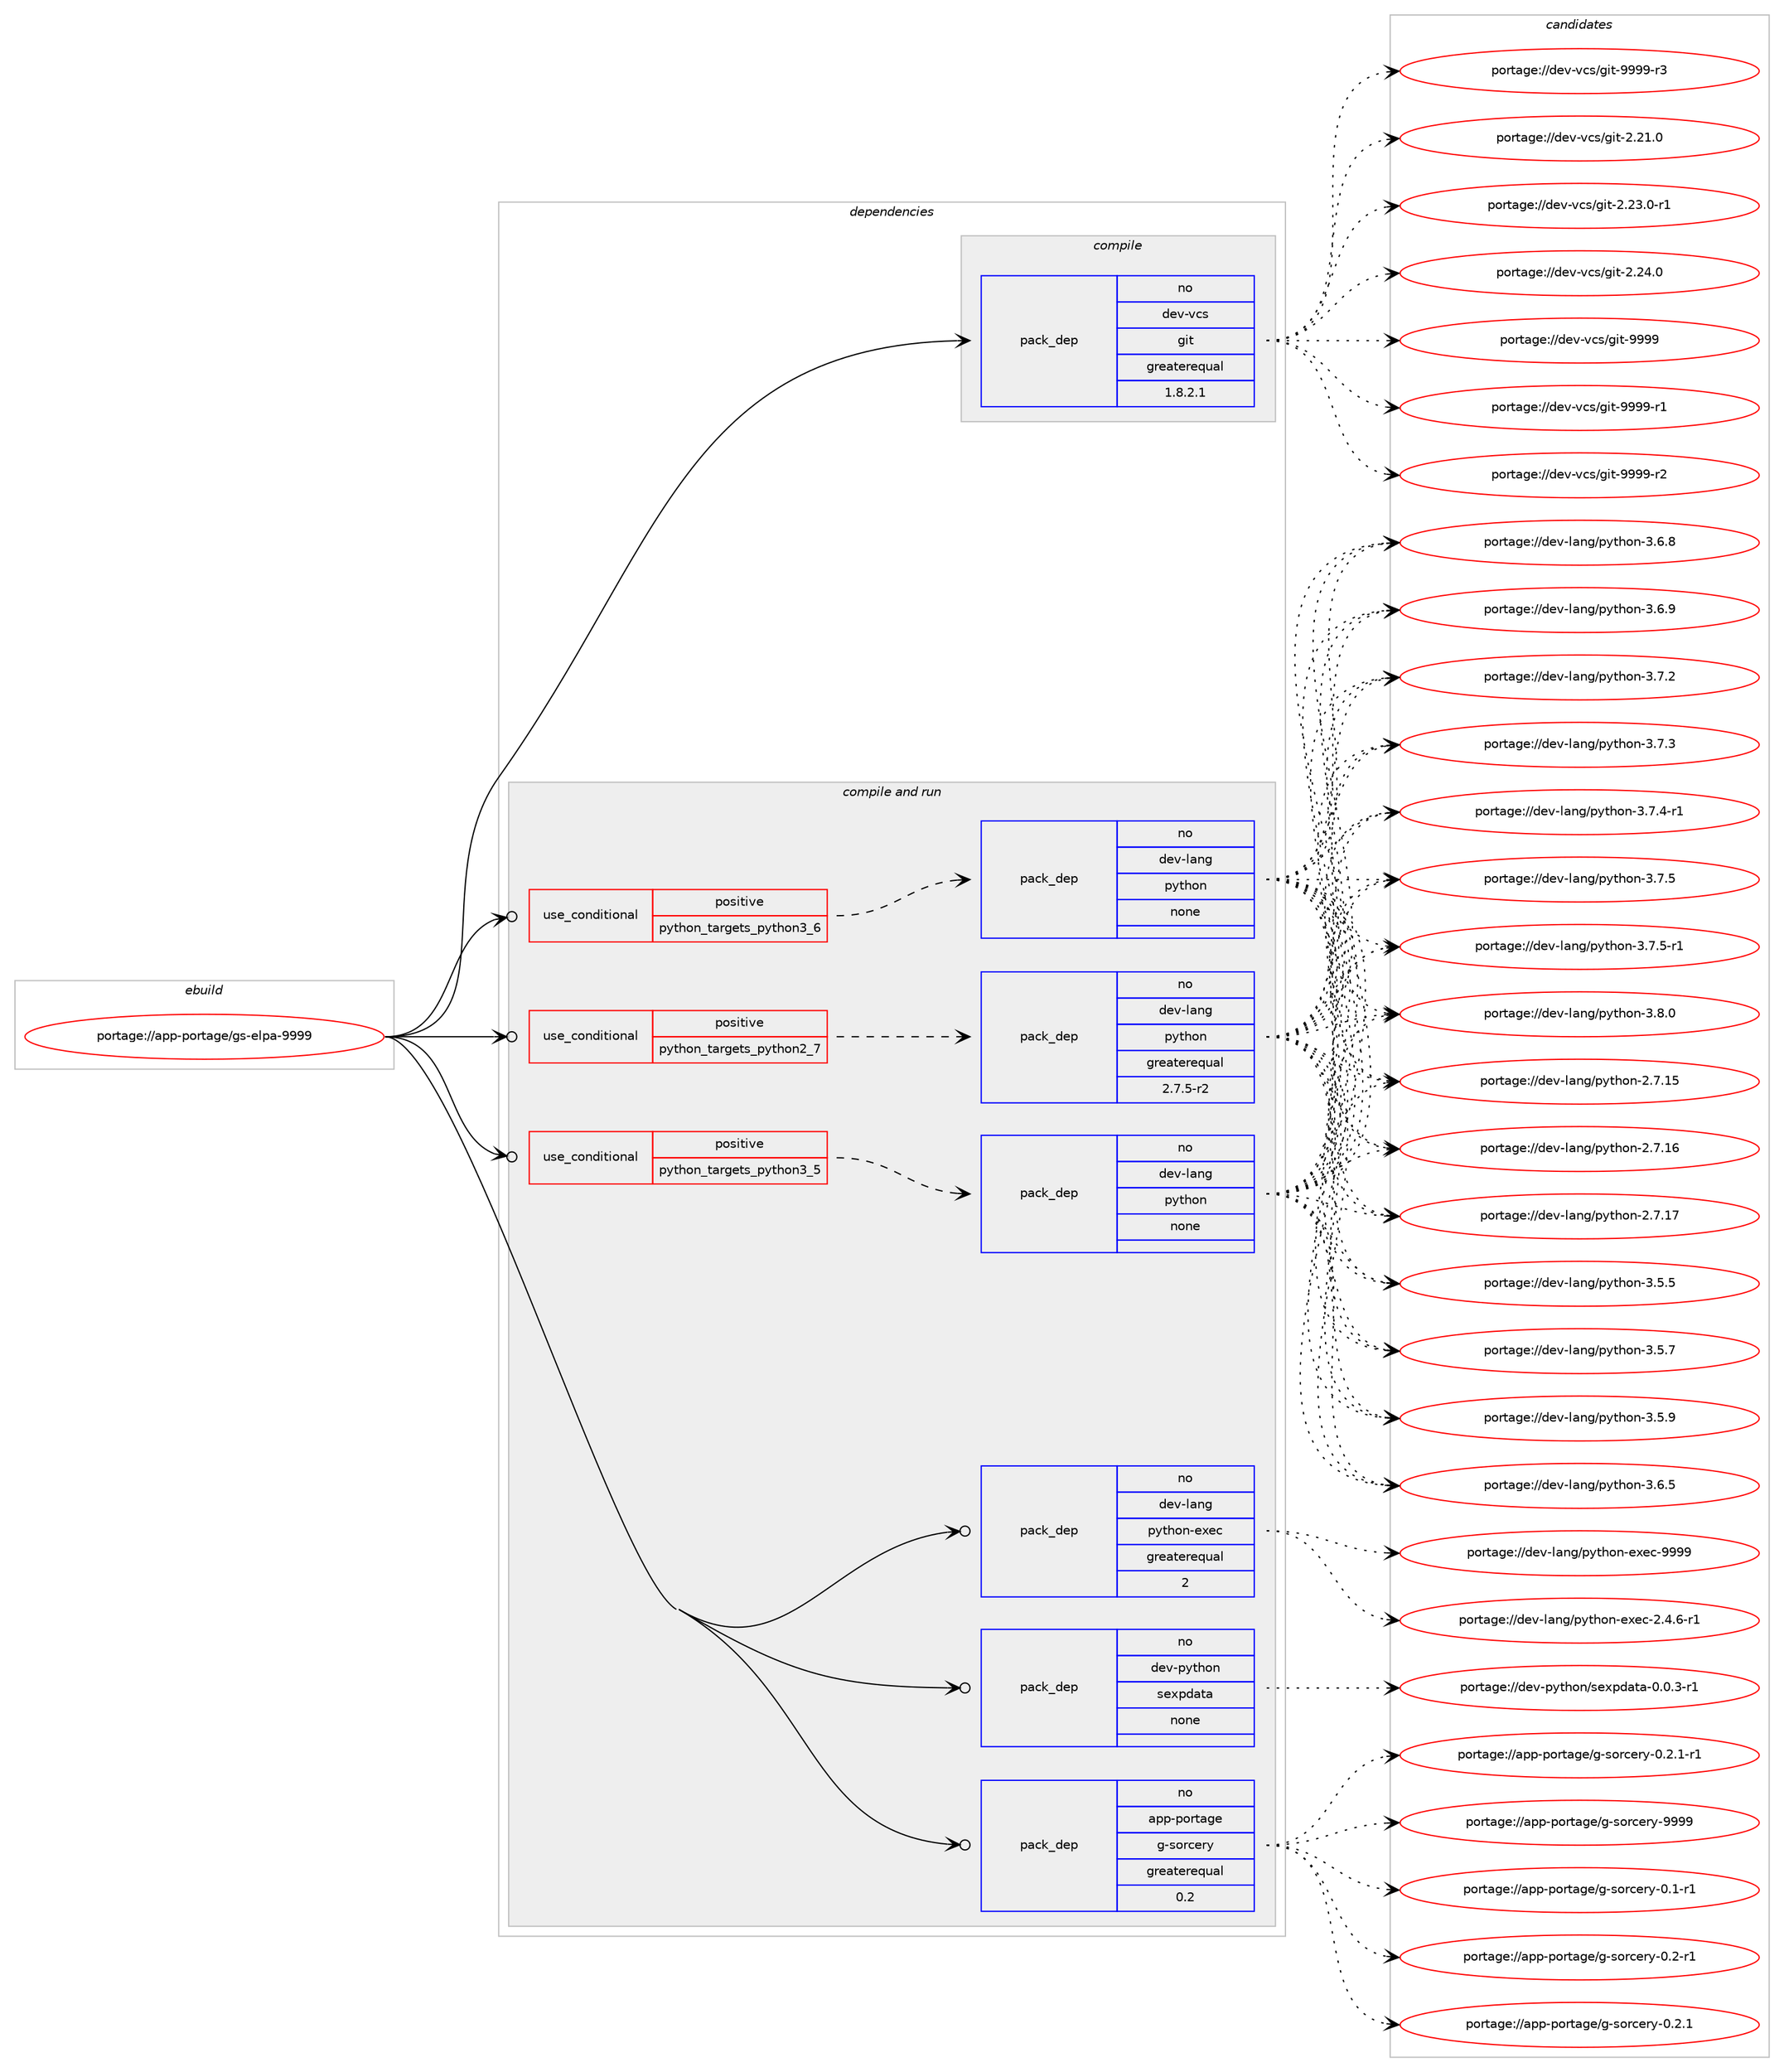 digraph prolog {

# *************
# Graph options
# *************

newrank=true;
concentrate=true;
compound=true;
graph [rankdir=LR,fontname=Helvetica,fontsize=10,ranksep=1.5];#, ranksep=2.5, nodesep=0.2];
edge  [arrowhead=vee];
node  [fontname=Helvetica,fontsize=10];

# **********
# The ebuild
# **********

subgraph cluster_leftcol {
color=gray;
rank=same;
label=<<i>ebuild</i>>;
id [label="portage://app-portage/gs-elpa-9999", color=red, width=4, href="../app-portage/gs-elpa-9999.svg"];
}

# ****************
# The dependencies
# ****************

subgraph cluster_midcol {
color=gray;
label=<<i>dependencies</i>>;
subgraph cluster_compile {
fillcolor="#eeeeee";
style=filled;
label=<<i>compile</i>>;
subgraph pack30528 {
dependency41432 [label=<<TABLE BORDER="0" CELLBORDER="1" CELLSPACING="0" CELLPADDING="4" WIDTH="220"><TR><TD ROWSPAN="6" CELLPADDING="30">pack_dep</TD></TR><TR><TD WIDTH="110">no</TD></TR><TR><TD>dev-vcs</TD></TR><TR><TD>git</TD></TR><TR><TD>greaterequal</TD></TR><TR><TD>1.8.2.1</TD></TR></TABLE>>, shape=none, color=blue];
}
id:e -> dependency41432:w [weight=20,style="solid",arrowhead="vee"];
}
subgraph cluster_compileandrun {
fillcolor="#eeeeee";
style=filled;
label=<<i>compile and run</i>>;
subgraph cond10217 {
dependency41433 [label=<<TABLE BORDER="0" CELLBORDER="1" CELLSPACING="0" CELLPADDING="4"><TR><TD ROWSPAN="3" CELLPADDING="10">use_conditional</TD></TR><TR><TD>positive</TD></TR><TR><TD>python_targets_python2_7</TD></TR></TABLE>>, shape=none, color=red];
subgraph pack30529 {
dependency41434 [label=<<TABLE BORDER="0" CELLBORDER="1" CELLSPACING="0" CELLPADDING="4" WIDTH="220"><TR><TD ROWSPAN="6" CELLPADDING="30">pack_dep</TD></TR><TR><TD WIDTH="110">no</TD></TR><TR><TD>dev-lang</TD></TR><TR><TD>python</TD></TR><TR><TD>greaterequal</TD></TR><TR><TD>2.7.5-r2</TD></TR></TABLE>>, shape=none, color=blue];
}
dependency41433:e -> dependency41434:w [weight=20,style="dashed",arrowhead="vee"];
}
id:e -> dependency41433:w [weight=20,style="solid",arrowhead="odotvee"];
subgraph cond10218 {
dependency41435 [label=<<TABLE BORDER="0" CELLBORDER="1" CELLSPACING="0" CELLPADDING="4"><TR><TD ROWSPAN="3" CELLPADDING="10">use_conditional</TD></TR><TR><TD>positive</TD></TR><TR><TD>python_targets_python3_5</TD></TR></TABLE>>, shape=none, color=red];
subgraph pack30530 {
dependency41436 [label=<<TABLE BORDER="0" CELLBORDER="1" CELLSPACING="0" CELLPADDING="4" WIDTH="220"><TR><TD ROWSPAN="6" CELLPADDING="30">pack_dep</TD></TR><TR><TD WIDTH="110">no</TD></TR><TR><TD>dev-lang</TD></TR><TR><TD>python</TD></TR><TR><TD>none</TD></TR><TR><TD></TD></TR></TABLE>>, shape=none, color=blue];
}
dependency41435:e -> dependency41436:w [weight=20,style="dashed",arrowhead="vee"];
}
id:e -> dependency41435:w [weight=20,style="solid",arrowhead="odotvee"];
subgraph cond10219 {
dependency41437 [label=<<TABLE BORDER="0" CELLBORDER="1" CELLSPACING="0" CELLPADDING="4"><TR><TD ROWSPAN="3" CELLPADDING="10">use_conditional</TD></TR><TR><TD>positive</TD></TR><TR><TD>python_targets_python3_6</TD></TR></TABLE>>, shape=none, color=red];
subgraph pack30531 {
dependency41438 [label=<<TABLE BORDER="0" CELLBORDER="1" CELLSPACING="0" CELLPADDING="4" WIDTH="220"><TR><TD ROWSPAN="6" CELLPADDING="30">pack_dep</TD></TR><TR><TD WIDTH="110">no</TD></TR><TR><TD>dev-lang</TD></TR><TR><TD>python</TD></TR><TR><TD>none</TD></TR><TR><TD></TD></TR></TABLE>>, shape=none, color=blue];
}
dependency41437:e -> dependency41438:w [weight=20,style="dashed",arrowhead="vee"];
}
id:e -> dependency41437:w [weight=20,style="solid",arrowhead="odotvee"];
subgraph pack30532 {
dependency41439 [label=<<TABLE BORDER="0" CELLBORDER="1" CELLSPACING="0" CELLPADDING="4" WIDTH="220"><TR><TD ROWSPAN="6" CELLPADDING="30">pack_dep</TD></TR><TR><TD WIDTH="110">no</TD></TR><TR><TD>app-portage</TD></TR><TR><TD>g-sorcery</TD></TR><TR><TD>greaterequal</TD></TR><TR><TD>0.2</TD></TR></TABLE>>, shape=none, color=blue];
}
id:e -> dependency41439:w [weight=20,style="solid",arrowhead="odotvee"];
subgraph pack30533 {
dependency41440 [label=<<TABLE BORDER="0" CELLBORDER="1" CELLSPACING="0" CELLPADDING="4" WIDTH="220"><TR><TD ROWSPAN="6" CELLPADDING="30">pack_dep</TD></TR><TR><TD WIDTH="110">no</TD></TR><TR><TD>dev-lang</TD></TR><TR><TD>python-exec</TD></TR><TR><TD>greaterequal</TD></TR><TR><TD>2</TD></TR></TABLE>>, shape=none, color=blue];
}
id:e -> dependency41440:w [weight=20,style="solid",arrowhead="odotvee"];
subgraph pack30534 {
dependency41441 [label=<<TABLE BORDER="0" CELLBORDER="1" CELLSPACING="0" CELLPADDING="4" WIDTH="220"><TR><TD ROWSPAN="6" CELLPADDING="30">pack_dep</TD></TR><TR><TD WIDTH="110">no</TD></TR><TR><TD>dev-python</TD></TR><TR><TD>sexpdata</TD></TR><TR><TD>none</TD></TR><TR><TD></TD></TR></TABLE>>, shape=none, color=blue];
}
id:e -> dependency41441:w [weight=20,style="solid",arrowhead="odotvee"];
}
subgraph cluster_run {
fillcolor="#eeeeee";
style=filled;
label=<<i>run</i>>;
}
}

# **************
# The candidates
# **************

subgraph cluster_choices {
rank=same;
color=gray;
label=<<i>candidates</i>>;

subgraph choice30528 {
color=black;
nodesep=1;
choiceportage10010111845118991154710310511645504650494648 [label="portage://dev-vcs/git-2.21.0", color=red, width=4,href="../dev-vcs/git-2.21.0.svg"];
choiceportage100101118451189911547103105116455046505146484511449 [label="portage://dev-vcs/git-2.23.0-r1", color=red, width=4,href="../dev-vcs/git-2.23.0-r1.svg"];
choiceportage10010111845118991154710310511645504650524648 [label="portage://dev-vcs/git-2.24.0", color=red, width=4,href="../dev-vcs/git-2.24.0.svg"];
choiceportage1001011184511899115471031051164557575757 [label="portage://dev-vcs/git-9999", color=red, width=4,href="../dev-vcs/git-9999.svg"];
choiceportage10010111845118991154710310511645575757574511449 [label="portage://dev-vcs/git-9999-r1", color=red, width=4,href="../dev-vcs/git-9999-r1.svg"];
choiceportage10010111845118991154710310511645575757574511450 [label="portage://dev-vcs/git-9999-r2", color=red, width=4,href="../dev-vcs/git-9999-r2.svg"];
choiceportage10010111845118991154710310511645575757574511451 [label="portage://dev-vcs/git-9999-r3", color=red, width=4,href="../dev-vcs/git-9999-r3.svg"];
dependency41432:e -> choiceportage10010111845118991154710310511645504650494648:w [style=dotted,weight="100"];
dependency41432:e -> choiceportage100101118451189911547103105116455046505146484511449:w [style=dotted,weight="100"];
dependency41432:e -> choiceportage10010111845118991154710310511645504650524648:w [style=dotted,weight="100"];
dependency41432:e -> choiceportage1001011184511899115471031051164557575757:w [style=dotted,weight="100"];
dependency41432:e -> choiceportage10010111845118991154710310511645575757574511449:w [style=dotted,weight="100"];
dependency41432:e -> choiceportage10010111845118991154710310511645575757574511450:w [style=dotted,weight="100"];
dependency41432:e -> choiceportage10010111845118991154710310511645575757574511451:w [style=dotted,weight="100"];
}
subgraph choice30529 {
color=black;
nodesep=1;
choiceportage10010111845108971101034711212111610411111045504655464953 [label="portage://dev-lang/python-2.7.15", color=red, width=4,href="../dev-lang/python-2.7.15.svg"];
choiceportage10010111845108971101034711212111610411111045504655464954 [label="portage://dev-lang/python-2.7.16", color=red, width=4,href="../dev-lang/python-2.7.16.svg"];
choiceportage10010111845108971101034711212111610411111045504655464955 [label="portage://dev-lang/python-2.7.17", color=red, width=4,href="../dev-lang/python-2.7.17.svg"];
choiceportage100101118451089711010347112121116104111110455146534653 [label="portage://dev-lang/python-3.5.5", color=red, width=4,href="../dev-lang/python-3.5.5.svg"];
choiceportage100101118451089711010347112121116104111110455146534655 [label="portage://dev-lang/python-3.5.7", color=red, width=4,href="../dev-lang/python-3.5.7.svg"];
choiceportage100101118451089711010347112121116104111110455146534657 [label="portage://dev-lang/python-3.5.9", color=red, width=4,href="../dev-lang/python-3.5.9.svg"];
choiceportage100101118451089711010347112121116104111110455146544653 [label="portage://dev-lang/python-3.6.5", color=red, width=4,href="../dev-lang/python-3.6.5.svg"];
choiceportage100101118451089711010347112121116104111110455146544656 [label="portage://dev-lang/python-3.6.8", color=red, width=4,href="../dev-lang/python-3.6.8.svg"];
choiceportage100101118451089711010347112121116104111110455146544657 [label="portage://dev-lang/python-3.6.9", color=red, width=4,href="../dev-lang/python-3.6.9.svg"];
choiceportage100101118451089711010347112121116104111110455146554650 [label="portage://dev-lang/python-3.7.2", color=red, width=4,href="../dev-lang/python-3.7.2.svg"];
choiceportage100101118451089711010347112121116104111110455146554651 [label="portage://dev-lang/python-3.7.3", color=red, width=4,href="../dev-lang/python-3.7.3.svg"];
choiceportage1001011184510897110103471121211161041111104551465546524511449 [label="portage://dev-lang/python-3.7.4-r1", color=red, width=4,href="../dev-lang/python-3.7.4-r1.svg"];
choiceportage100101118451089711010347112121116104111110455146554653 [label="portage://dev-lang/python-3.7.5", color=red, width=4,href="../dev-lang/python-3.7.5.svg"];
choiceportage1001011184510897110103471121211161041111104551465546534511449 [label="portage://dev-lang/python-3.7.5-r1", color=red, width=4,href="../dev-lang/python-3.7.5-r1.svg"];
choiceportage100101118451089711010347112121116104111110455146564648 [label="portage://dev-lang/python-3.8.0", color=red, width=4,href="../dev-lang/python-3.8.0.svg"];
dependency41434:e -> choiceportage10010111845108971101034711212111610411111045504655464953:w [style=dotted,weight="100"];
dependency41434:e -> choiceportage10010111845108971101034711212111610411111045504655464954:w [style=dotted,weight="100"];
dependency41434:e -> choiceportage10010111845108971101034711212111610411111045504655464955:w [style=dotted,weight="100"];
dependency41434:e -> choiceportage100101118451089711010347112121116104111110455146534653:w [style=dotted,weight="100"];
dependency41434:e -> choiceportage100101118451089711010347112121116104111110455146534655:w [style=dotted,weight="100"];
dependency41434:e -> choiceportage100101118451089711010347112121116104111110455146534657:w [style=dotted,weight="100"];
dependency41434:e -> choiceportage100101118451089711010347112121116104111110455146544653:w [style=dotted,weight="100"];
dependency41434:e -> choiceportage100101118451089711010347112121116104111110455146544656:w [style=dotted,weight="100"];
dependency41434:e -> choiceportage100101118451089711010347112121116104111110455146544657:w [style=dotted,weight="100"];
dependency41434:e -> choiceportage100101118451089711010347112121116104111110455146554650:w [style=dotted,weight="100"];
dependency41434:e -> choiceportage100101118451089711010347112121116104111110455146554651:w [style=dotted,weight="100"];
dependency41434:e -> choiceportage1001011184510897110103471121211161041111104551465546524511449:w [style=dotted,weight="100"];
dependency41434:e -> choiceportage100101118451089711010347112121116104111110455146554653:w [style=dotted,weight="100"];
dependency41434:e -> choiceportage1001011184510897110103471121211161041111104551465546534511449:w [style=dotted,weight="100"];
dependency41434:e -> choiceportage100101118451089711010347112121116104111110455146564648:w [style=dotted,weight="100"];
}
subgraph choice30530 {
color=black;
nodesep=1;
choiceportage10010111845108971101034711212111610411111045504655464953 [label="portage://dev-lang/python-2.7.15", color=red, width=4,href="../dev-lang/python-2.7.15.svg"];
choiceportage10010111845108971101034711212111610411111045504655464954 [label="portage://dev-lang/python-2.7.16", color=red, width=4,href="../dev-lang/python-2.7.16.svg"];
choiceportage10010111845108971101034711212111610411111045504655464955 [label="portage://dev-lang/python-2.7.17", color=red, width=4,href="../dev-lang/python-2.7.17.svg"];
choiceportage100101118451089711010347112121116104111110455146534653 [label="portage://dev-lang/python-3.5.5", color=red, width=4,href="../dev-lang/python-3.5.5.svg"];
choiceportage100101118451089711010347112121116104111110455146534655 [label="portage://dev-lang/python-3.5.7", color=red, width=4,href="../dev-lang/python-3.5.7.svg"];
choiceportage100101118451089711010347112121116104111110455146534657 [label="portage://dev-lang/python-3.5.9", color=red, width=4,href="../dev-lang/python-3.5.9.svg"];
choiceportage100101118451089711010347112121116104111110455146544653 [label="portage://dev-lang/python-3.6.5", color=red, width=4,href="../dev-lang/python-3.6.5.svg"];
choiceportage100101118451089711010347112121116104111110455146544656 [label="portage://dev-lang/python-3.6.8", color=red, width=4,href="../dev-lang/python-3.6.8.svg"];
choiceportage100101118451089711010347112121116104111110455146544657 [label="portage://dev-lang/python-3.6.9", color=red, width=4,href="../dev-lang/python-3.6.9.svg"];
choiceportage100101118451089711010347112121116104111110455146554650 [label="portage://dev-lang/python-3.7.2", color=red, width=4,href="../dev-lang/python-3.7.2.svg"];
choiceportage100101118451089711010347112121116104111110455146554651 [label="portage://dev-lang/python-3.7.3", color=red, width=4,href="../dev-lang/python-3.7.3.svg"];
choiceportage1001011184510897110103471121211161041111104551465546524511449 [label="portage://dev-lang/python-3.7.4-r1", color=red, width=4,href="../dev-lang/python-3.7.4-r1.svg"];
choiceportage100101118451089711010347112121116104111110455146554653 [label="portage://dev-lang/python-3.7.5", color=red, width=4,href="../dev-lang/python-3.7.5.svg"];
choiceportage1001011184510897110103471121211161041111104551465546534511449 [label="portage://dev-lang/python-3.7.5-r1", color=red, width=4,href="../dev-lang/python-3.7.5-r1.svg"];
choiceportage100101118451089711010347112121116104111110455146564648 [label="portage://dev-lang/python-3.8.0", color=red, width=4,href="../dev-lang/python-3.8.0.svg"];
dependency41436:e -> choiceportage10010111845108971101034711212111610411111045504655464953:w [style=dotted,weight="100"];
dependency41436:e -> choiceportage10010111845108971101034711212111610411111045504655464954:w [style=dotted,weight="100"];
dependency41436:e -> choiceportage10010111845108971101034711212111610411111045504655464955:w [style=dotted,weight="100"];
dependency41436:e -> choiceportage100101118451089711010347112121116104111110455146534653:w [style=dotted,weight="100"];
dependency41436:e -> choiceportage100101118451089711010347112121116104111110455146534655:w [style=dotted,weight="100"];
dependency41436:e -> choiceportage100101118451089711010347112121116104111110455146534657:w [style=dotted,weight="100"];
dependency41436:e -> choiceportage100101118451089711010347112121116104111110455146544653:w [style=dotted,weight="100"];
dependency41436:e -> choiceportage100101118451089711010347112121116104111110455146544656:w [style=dotted,weight="100"];
dependency41436:e -> choiceportage100101118451089711010347112121116104111110455146544657:w [style=dotted,weight="100"];
dependency41436:e -> choiceportage100101118451089711010347112121116104111110455146554650:w [style=dotted,weight="100"];
dependency41436:e -> choiceportage100101118451089711010347112121116104111110455146554651:w [style=dotted,weight="100"];
dependency41436:e -> choiceportage1001011184510897110103471121211161041111104551465546524511449:w [style=dotted,weight="100"];
dependency41436:e -> choiceportage100101118451089711010347112121116104111110455146554653:w [style=dotted,weight="100"];
dependency41436:e -> choiceportage1001011184510897110103471121211161041111104551465546534511449:w [style=dotted,weight="100"];
dependency41436:e -> choiceportage100101118451089711010347112121116104111110455146564648:w [style=dotted,weight="100"];
}
subgraph choice30531 {
color=black;
nodesep=1;
choiceportage10010111845108971101034711212111610411111045504655464953 [label="portage://dev-lang/python-2.7.15", color=red, width=4,href="../dev-lang/python-2.7.15.svg"];
choiceportage10010111845108971101034711212111610411111045504655464954 [label="portage://dev-lang/python-2.7.16", color=red, width=4,href="../dev-lang/python-2.7.16.svg"];
choiceportage10010111845108971101034711212111610411111045504655464955 [label="portage://dev-lang/python-2.7.17", color=red, width=4,href="../dev-lang/python-2.7.17.svg"];
choiceportage100101118451089711010347112121116104111110455146534653 [label="portage://dev-lang/python-3.5.5", color=red, width=4,href="../dev-lang/python-3.5.5.svg"];
choiceportage100101118451089711010347112121116104111110455146534655 [label="portage://dev-lang/python-3.5.7", color=red, width=4,href="../dev-lang/python-3.5.7.svg"];
choiceportage100101118451089711010347112121116104111110455146534657 [label="portage://dev-lang/python-3.5.9", color=red, width=4,href="../dev-lang/python-3.5.9.svg"];
choiceportage100101118451089711010347112121116104111110455146544653 [label="portage://dev-lang/python-3.6.5", color=red, width=4,href="../dev-lang/python-3.6.5.svg"];
choiceportage100101118451089711010347112121116104111110455146544656 [label="portage://dev-lang/python-3.6.8", color=red, width=4,href="../dev-lang/python-3.6.8.svg"];
choiceportage100101118451089711010347112121116104111110455146544657 [label="portage://dev-lang/python-3.6.9", color=red, width=4,href="../dev-lang/python-3.6.9.svg"];
choiceportage100101118451089711010347112121116104111110455146554650 [label="portage://dev-lang/python-3.7.2", color=red, width=4,href="../dev-lang/python-3.7.2.svg"];
choiceportage100101118451089711010347112121116104111110455146554651 [label="portage://dev-lang/python-3.7.3", color=red, width=4,href="../dev-lang/python-3.7.3.svg"];
choiceportage1001011184510897110103471121211161041111104551465546524511449 [label="portage://dev-lang/python-3.7.4-r1", color=red, width=4,href="../dev-lang/python-3.7.4-r1.svg"];
choiceportage100101118451089711010347112121116104111110455146554653 [label="portage://dev-lang/python-3.7.5", color=red, width=4,href="../dev-lang/python-3.7.5.svg"];
choiceportage1001011184510897110103471121211161041111104551465546534511449 [label="portage://dev-lang/python-3.7.5-r1", color=red, width=4,href="../dev-lang/python-3.7.5-r1.svg"];
choiceportage100101118451089711010347112121116104111110455146564648 [label="portage://dev-lang/python-3.8.0", color=red, width=4,href="../dev-lang/python-3.8.0.svg"];
dependency41438:e -> choiceportage10010111845108971101034711212111610411111045504655464953:w [style=dotted,weight="100"];
dependency41438:e -> choiceportage10010111845108971101034711212111610411111045504655464954:w [style=dotted,weight="100"];
dependency41438:e -> choiceportage10010111845108971101034711212111610411111045504655464955:w [style=dotted,weight="100"];
dependency41438:e -> choiceportage100101118451089711010347112121116104111110455146534653:w [style=dotted,weight="100"];
dependency41438:e -> choiceportage100101118451089711010347112121116104111110455146534655:w [style=dotted,weight="100"];
dependency41438:e -> choiceportage100101118451089711010347112121116104111110455146534657:w [style=dotted,weight="100"];
dependency41438:e -> choiceportage100101118451089711010347112121116104111110455146544653:w [style=dotted,weight="100"];
dependency41438:e -> choiceportage100101118451089711010347112121116104111110455146544656:w [style=dotted,weight="100"];
dependency41438:e -> choiceportage100101118451089711010347112121116104111110455146544657:w [style=dotted,weight="100"];
dependency41438:e -> choiceportage100101118451089711010347112121116104111110455146554650:w [style=dotted,weight="100"];
dependency41438:e -> choiceportage100101118451089711010347112121116104111110455146554651:w [style=dotted,weight="100"];
dependency41438:e -> choiceportage1001011184510897110103471121211161041111104551465546524511449:w [style=dotted,weight="100"];
dependency41438:e -> choiceportage100101118451089711010347112121116104111110455146554653:w [style=dotted,weight="100"];
dependency41438:e -> choiceportage1001011184510897110103471121211161041111104551465546534511449:w [style=dotted,weight="100"];
dependency41438:e -> choiceportage100101118451089711010347112121116104111110455146564648:w [style=dotted,weight="100"];
}
subgraph choice30532 {
color=black;
nodesep=1;
choiceportage971121124511211111411697103101471034511511111499101114121454846494511449 [label="portage://app-portage/g-sorcery-0.1-r1", color=red, width=4,href="../app-portage/g-sorcery-0.1-r1.svg"];
choiceportage971121124511211111411697103101471034511511111499101114121454846504511449 [label="portage://app-portage/g-sorcery-0.2-r1", color=red, width=4,href="../app-portage/g-sorcery-0.2-r1.svg"];
choiceportage971121124511211111411697103101471034511511111499101114121454846504649 [label="portage://app-portage/g-sorcery-0.2.1", color=red, width=4,href="../app-portage/g-sorcery-0.2.1.svg"];
choiceportage9711211245112111114116971031014710345115111114991011141214548465046494511449 [label="portage://app-portage/g-sorcery-0.2.1-r1", color=red, width=4,href="../app-portage/g-sorcery-0.2.1-r1.svg"];
choiceportage9711211245112111114116971031014710345115111114991011141214557575757 [label="portage://app-portage/g-sorcery-9999", color=red, width=4,href="../app-portage/g-sorcery-9999.svg"];
dependency41439:e -> choiceportage971121124511211111411697103101471034511511111499101114121454846494511449:w [style=dotted,weight="100"];
dependency41439:e -> choiceportage971121124511211111411697103101471034511511111499101114121454846504511449:w [style=dotted,weight="100"];
dependency41439:e -> choiceportage971121124511211111411697103101471034511511111499101114121454846504649:w [style=dotted,weight="100"];
dependency41439:e -> choiceportage9711211245112111114116971031014710345115111114991011141214548465046494511449:w [style=dotted,weight="100"];
dependency41439:e -> choiceportage9711211245112111114116971031014710345115111114991011141214557575757:w [style=dotted,weight="100"];
}
subgraph choice30533 {
color=black;
nodesep=1;
choiceportage10010111845108971101034711212111610411111045101120101994550465246544511449 [label="portage://dev-lang/python-exec-2.4.6-r1", color=red, width=4,href="../dev-lang/python-exec-2.4.6-r1.svg"];
choiceportage10010111845108971101034711212111610411111045101120101994557575757 [label="portage://dev-lang/python-exec-9999", color=red, width=4,href="../dev-lang/python-exec-9999.svg"];
dependency41440:e -> choiceportage10010111845108971101034711212111610411111045101120101994550465246544511449:w [style=dotted,weight="100"];
dependency41440:e -> choiceportage10010111845108971101034711212111610411111045101120101994557575757:w [style=dotted,weight="100"];
}
subgraph choice30534 {
color=black;
nodesep=1;
choiceportage100101118451121211161041111104711510112011210097116974548464846514511449 [label="portage://dev-python/sexpdata-0.0.3-r1", color=red, width=4,href="../dev-python/sexpdata-0.0.3-r1.svg"];
dependency41441:e -> choiceportage100101118451121211161041111104711510112011210097116974548464846514511449:w [style=dotted,weight="100"];
}
}

}
